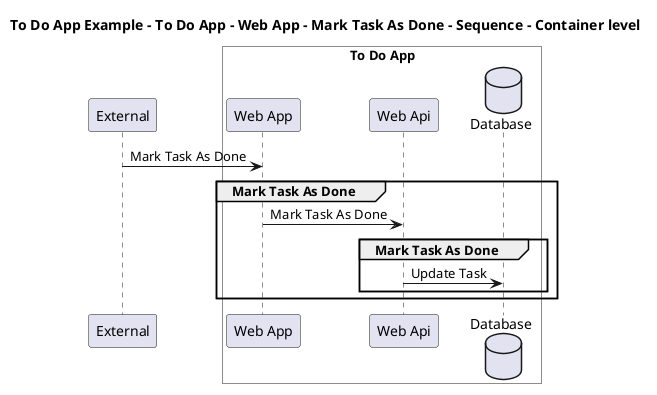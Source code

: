 @startuml

title To Do App Example - To Do App - Web App - Mark Task As Done - Sequence - Container level

participant "External" as C4InterFlow.SoftwareSystems.ExternalSystem

box "To Do App" #White
    participant "Web App" as ToDoAppExample.SoftwareSystems.ToDoApp.Containers.WebApp
    participant "Web Api" as ToDoAppExample.SoftwareSystems.ToDoApp.Containers.WebApi
    database "Database" as ToDoAppExample.SoftwareSystems.ToDoApp.Containers.Database
end box


C4InterFlow.SoftwareSystems.ExternalSystem -> ToDoAppExample.SoftwareSystems.ToDoApp.Containers.WebApp : Mark Task As Done
group Mark Task As Done
ToDoAppExample.SoftwareSystems.ToDoApp.Containers.WebApp -> ToDoAppExample.SoftwareSystems.ToDoApp.Containers.WebApi : Mark Task As Done
group Mark Task As Done
ToDoAppExample.SoftwareSystems.ToDoApp.Containers.WebApi -> ToDoAppExample.SoftwareSystems.ToDoApp.Containers.Database : Update Task
end
end


@enduml
